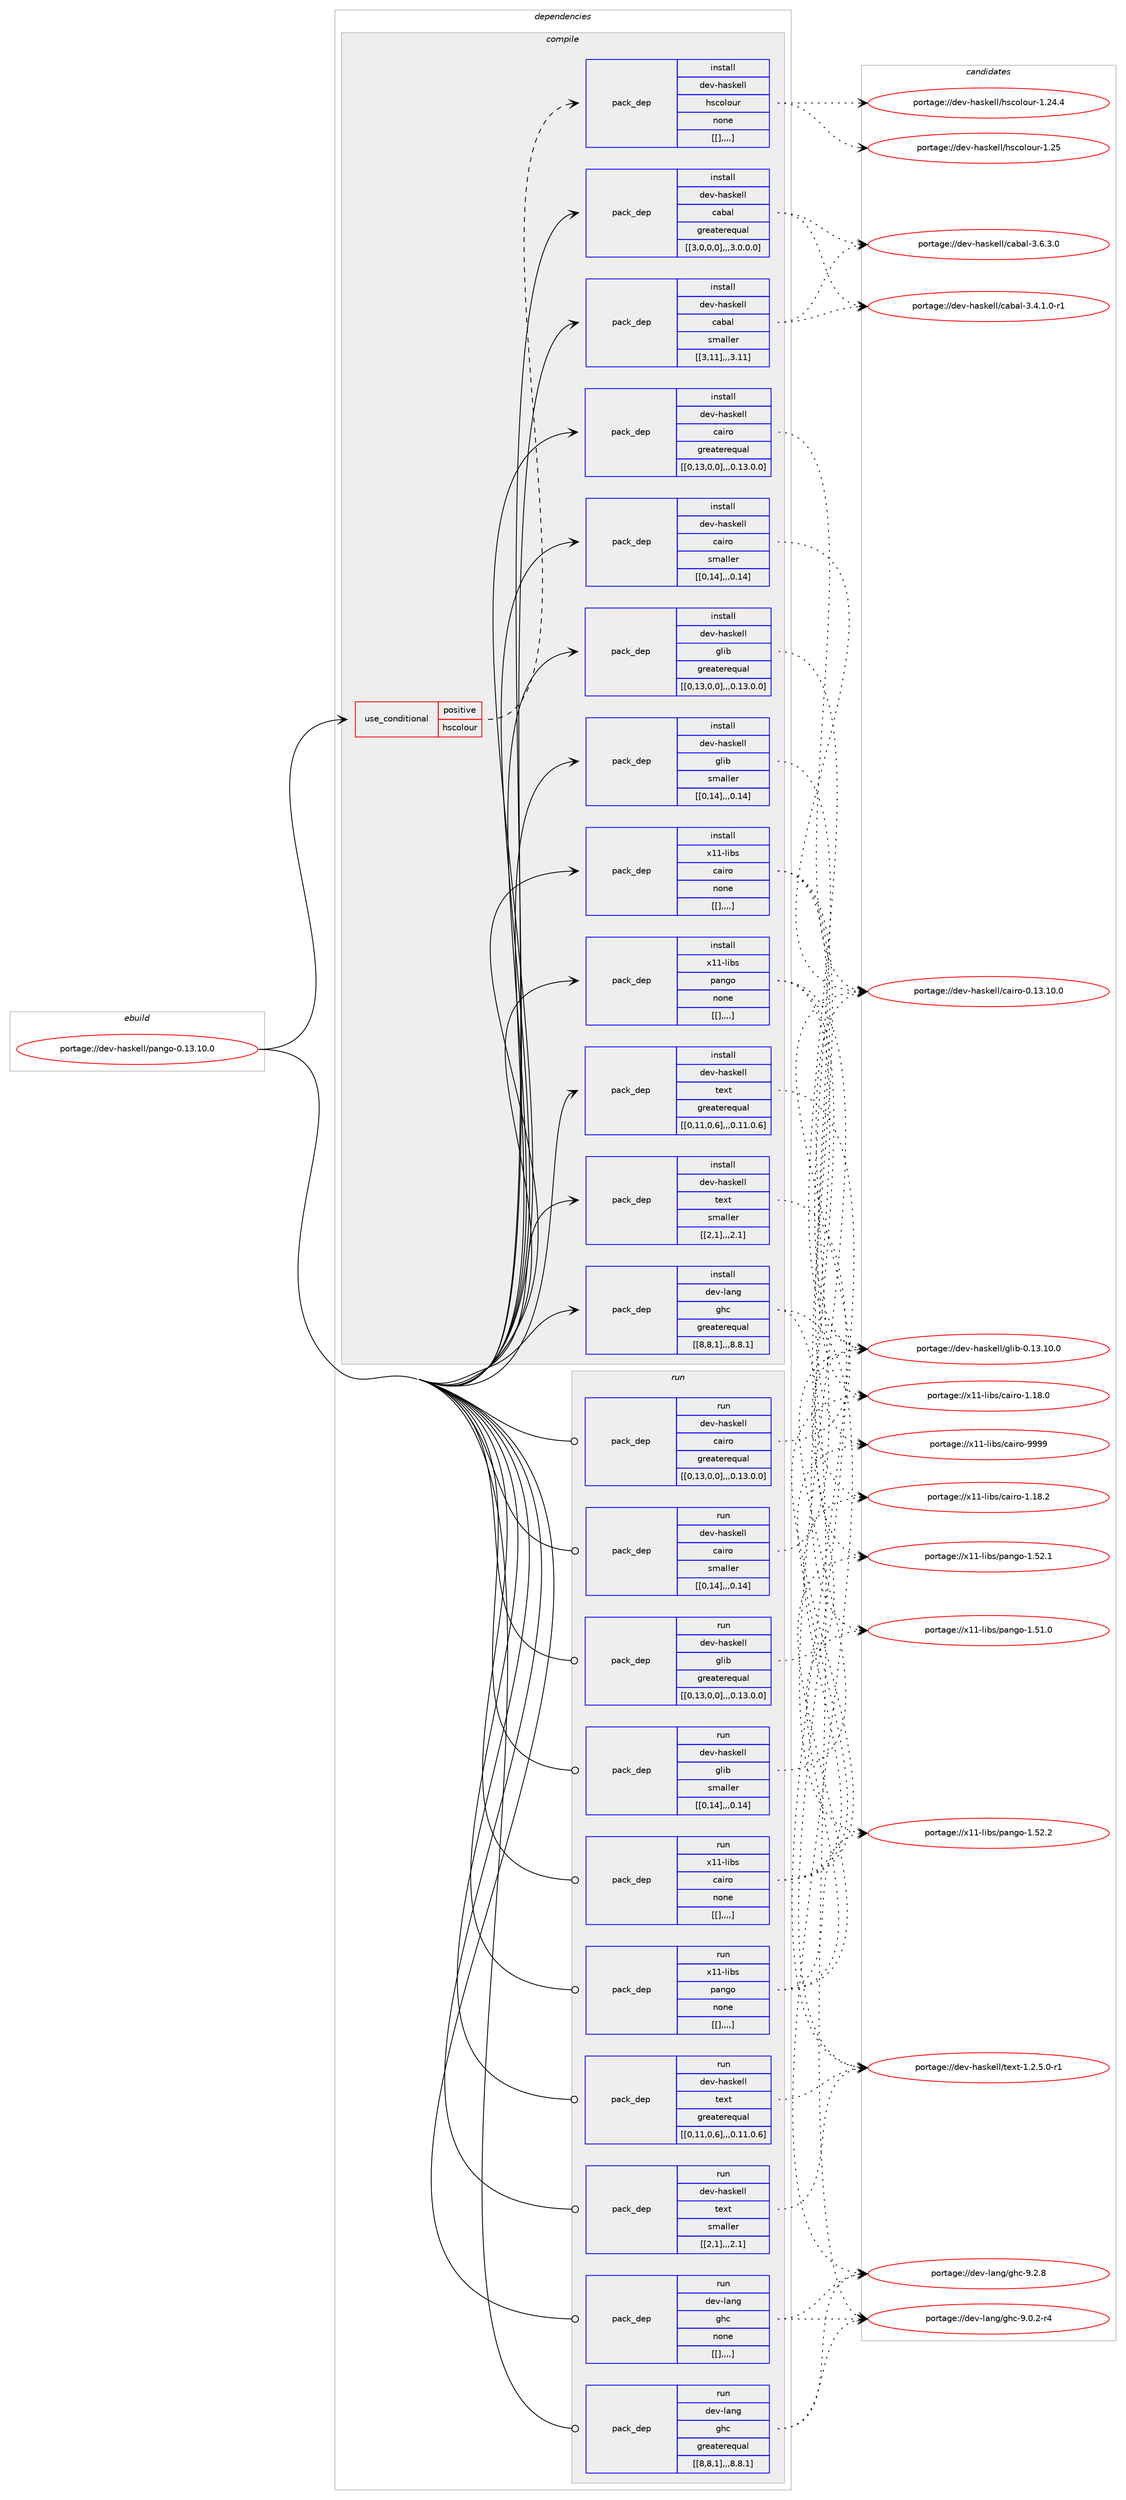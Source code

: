 digraph prolog {

# *************
# Graph options
# *************

newrank=true;
concentrate=true;
compound=true;
graph [rankdir=LR,fontname=Helvetica,fontsize=10,ranksep=1.5];#, ranksep=2.5, nodesep=0.2];
edge  [arrowhead=vee];
node  [fontname=Helvetica,fontsize=10];

# **********
# The ebuild
# **********

subgraph cluster_leftcol {
color=gray;
label=<<i>ebuild</i>>;
id [label="portage://dev-haskell/pango-0.13.10.0", color=red, width=4, href="../dev-haskell/pango-0.13.10.0.svg"];
}

# ****************
# The dependencies
# ****************

subgraph cluster_midcol {
color=gray;
label=<<i>dependencies</i>>;
subgraph cluster_compile {
fillcolor="#eeeeee";
style=filled;
label=<<i>compile</i>>;
subgraph cond21206 {
dependency86126 [label=<<TABLE BORDER="0" CELLBORDER="1" CELLSPACING="0" CELLPADDING="4"><TR><TD ROWSPAN="3" CELLPADDING="10">use_conditional</TD></TR><TR><TD>positive</TD></TR><TR><TD>hscolour</TD></TR></TABLE>>, shape=none, color=red];
subgraph pack63913 {
dependency86127 [label=<<TABLE BORDER="0" CELLBORDER="1" CELLSPACING="0" CELLPADDING="4" WIDTH="220"><TR><TD ROWSPAN="6" CELLPADDING="30">pack_dep</TD></TR><TR><TD WIDTH="110">install</TD></TR><TR><TD>dev-haskell</TD></TR><TR><TD>hscolour</TD></TR><TR><TD>none</TD></TR><TR><TD>[[],,,,]</TD></TR></TABLE>>, shape=none, color=blue];
}
dependency86126:e -> dependency86127:w [weight=20,style="dashed",arrowhead="vee"];
}
id:e -> dependency86126:w [weight=20,style="solid",arrowhead="vee"];
subgraph pack63914 {
dependency86128 [label=<<TABLE BORDER="0" CELLBORDER="1" CELLSPACING="0" CELLPADDING="4" WIDTH="220"><TR><TD ROWSPAN="6" CELLPADDING="30">pack_dep</TD></TR><TR><TD WIDTH="110">install</TD></TR><TR><TD>dev-haskell</TD></TR><TR><TD>cabal</TD></TR><TR><TD>greaterequal</TD></TR><TR><TD>[[3,0,0,0],,,3.0.0.0]</TD></TR></TABLE>>, shape=none, color=blue];
}
id:e -> dependency86128:w [weight=20,style="solid",arrowhead="vee"];
subgraph pack63915 {
dependency86129 [label=<<TABLE BORDER="0" CELLBORDER="1" CELLSPACING="0" CELLPADDING="4" WIDTH="220"><TR><TD ROWSPAN="6" CELLPADDING="30">pack_dep</TD></TR><TR><TD WIDTH="110">install</TD></TR><TR><TD>dev-haskell</TD></TR><TR><TD>cabal</TD></TR><TR><TD>smaller</TD></TR><TR><TD>[[3,11],,,3.11]</TD></TR></TABLE>>, shape=none, color=blue];
}
id:e -> dependency86129:w [weight=20,style="solid",arrowhead="vee"];
subgraph pack63916 {
dependency86130 [label=<<TABLE BORDER="0" CELLBORDER="1" CELLSPACING="0" CELLPADDING="4" WIDTH="220"><TR><TD ROWSPAN="6" CELLPADDING="30">pack_dep</TD></TR><TR><TD WIDTH="110">install</TD></TR><TR><TD>dev-haskell</TD></TR><TR><TD>cairo</TD></TR><TR><TD>greaterequal</TD></TR><TR><TD>[[0,13,0,0],,,0.13.0.0]</TD></TR></TABLE>>, shape=none, color=blue];
}
id:e -> dependency86130:w [weight=20,style="solid",arrowhead="vee"];
subgraph pack63917 {
dependency86131 [label=<<TABLE BORDER="0" CELLBORDER="1" CELLSPACING="0" CELLPADDING="4" WIDTH="220"><TR><TD ROWSPAN="6" CELLPADDING="30">pack_dep</TD></TR><TR><TD WIDTH="110">install</TD></TR><TR><TD>dev-haskell</TD></TR><TR><TD>cairo</TD></TR><TR><TD>smaller</TD></TR><TR><TD>[[0,14],,,0.14]</TD></TR></TABLE>>, shape=none, color=blue];
}
id:e -> dependency86131:w [weight=20,style="solid",arrowhead="vee"];
subgraph pack63918 {
dependency86132 [label=<<TABLE BORDER="0" CELLBORDER="1" CELLSPACING="0" CELLPADDING="4" WIDTH="220"><TR><TD ROWSPAN="6" CELLPADDING="30">pack_dep</TD></TR><TR><TD WIDTH="110">install</TD></TR><TR><TD>dev-haskell</TD></TR><TR><TD>glib</TD></TR><TR><TD>greaterequal</TD></TR><TR><TD>[[0,13,0,0],,,0.13.0.0]</TD></TR></TABLE>>, shape=none, color=blue];
}
id:e -> dependency86132:w [weight=20,style="solid",arrowhead="vee"];
subgraph pack63919 {
dependency86133 [label=<<TABLE BORDER="0" CELLBORDER="1" CELLSPACING="0" CELLPADDING="4" WIDTH="220"><TR><TD ROWSPAN="6" CELLPADDING="30">pack_dep</TD></TR><TR><TD WIDTH="110">install</TD></TR><TR><TD>dev-haskell</TD></TR><TR><TD>glib</TD></TR><TR><TD>smaller</TD></TR><TR><TD>[[0,14],,,0.14]</TD></TR></TABLE>>, shape=none, color=blue];
}
id:e -> dependency86133:w [weight=20,style="solid",arrowhead="vee"];
subgraph pack63920 {
dependency86134 [label=<<TABLE BORDER="0" CELLBORDER="1" CELLSPACING="0" CELLPADDING="4" WIDTH="220"><TR><TD ROWSPAN="6" CELLPADDING="30">pack_dep</TD></TR><TR><TD WIDTH="110">install</TD></TR><TR><TD>dev-haskell</TD></TR><TR><TD>text</TD></TR><TR><TD>greaterequal</TD></TR><TR><TD>[[0,11,0,6],,,0.11.0.6]</TD></TR></TABLE>>, shape=none, color=blue];
}
id:e -> dependency86134:w [weight=20,style="solid",arrowhead="vee"];
subgraph pack63921 {
dependency86135 [label=<<TABLE BORDER="0" CELLBORDER="1" CELLSPACING="0" CELLPADDING="4" WIDTH="220"><TR><TD ROWSPAN="6" CELLPADDING="30">pack_dep</TD></TR><TR><TD WIDTH="110">install</TD></TR><TR><TD>dev-haskell</TD></TR><TR><TD>text</TD></TR><TR><TD>smaller</TD></TR><TR><TD>[[2,1],,,2.1]</TD></TR></TABLE>>, shape=none, color=blue];
}
id:e -> dependency86135:w [weight=20,style="solid",arrowhead="vee"];
subgraph pack63922 {
dependency86136 [label=<<TABLE BORDER="0" CELLBORDER="1" CELLSPACING="0" CELLPADDING="4" WIDTH="220"><TR><TD ROWSPAN="6" CELLPADDING="30">pack_dep</TD></TR><TR><TD WIDTH="110">install</TD></TR><TR><TD>dev-lang</TD></TR><TR><TD>ghc</TD></TR><TR><TD>greaterequal</TD></TR><TR><TD>[[8,8,1],,,8.8.1]</TD></TR></TABLE>>, shape=none, color=blue];
}
id:e -> dependency86136:w [weight=20,style="solid",arrowhead="vee"];
subgraph pack63923 {
dependency86137 [label=<<TABLE BORDER="0" CELLBORDER="1" CELLSPACING="0" CELLPADDING="4" WIDTH="220"><TR><TD ROWSPAN="6" CELLPADDING="30">pack_dep</TD></TR><TR><TD WIDTH="110">install</TD></TR><TR><TD>x11-libs</TD></TR><TR><TD>cairo</TD></TR><TR><TD>none</TD></TR><TR><TD>[[],,,,]</TD></TR></TABLE>>, shape=none, color=blue];
}
id:e -> dependency86137:w [weight=20,style="solid",arrowhead="vee"];
subgraph pack63924 {
dependency86138 [label=<<TABLE BORDER="0" CELLBORDER="1" CELLSPACING="0" CELLPADDING="4" WIDTH="220"><TR><TD ROWSPAN="6" CELLPADDING="30">pack_dep</TD></TR><TR><TD WIDTH="110">install</TD></TR><TR><TD>x11-libs</TD></TR><TR><TD>pango</TD></TR><TR><TD>none</TD></TR><TR><TD>[[],,,,]</TD></TR></TABLE>>, shape=none, color=blue];
}
id:e -> dependency86138:w [weight=20,style="solid",arrowhead="vee"];
}
subgraph cluster_compileandrun {
fillcolor="#eeeeee";
style=filled;
label=<<i>compile and run</i>>;
}
subgraph cluster_run {
fillcolor="#eeeeee";
style=filled;
label=<<i>run</i>>;
subgraph pack63925 {
dependency86139 [label=<<TABLE BORDER="0" CELLBORDER="1" CELLSPACING="0" CELLPADDING="4" WIDTH="220"><TR><TD ROWSPAN="6" CELLPADDING="30">pack_dep</TD></TR><TR><TD WIDTH="110">run</TD></TR><TR><TD>dev-haskell</TD></TR><TR><TD>cairo</TD></TR><TR><TD>greaterequal</TD></TR><TR><TD>[[0,13,0,0],,,0.13.0.0]</TD></TR></TABLE>>, shape=none, color=blue];
}
id:e -> dependency86139:w [weight=20,style="solid",arrowhead="odot"];
subgraph pack63926 {
dependency86140 [label=<<TABLE BORDER="0" CELLBORDER="1" CELLSPACING="0" CELLPADDING="4" WIDTH="220"><TR><TD ROWSPAN="6" CELLPADDING="30">pack_dep</TD></TR><TR><TD WIDTH="110">run</TD></TR><TR><TD>dev-haskell</TD></TR><TR><TD>cairo</TD></TR><TR><TD>smaller</TD></TR><TR><TD>[[0,14],,,0.14]</TD></TR></TABLE>>, shape=none, color=blue];
}
id:e -> dependency86140:w [weight=20,style="solid",arrowhead="odot"];
subgraph pack63927 {
dependency86141 [label=<<TABLE BORDER="0" CELLBORDER="1" CELLSPACING="0" CELLPADDING="4" WIDTH="220"><TR><TD ROWSPAN="6" CELLPADDING="30">pack_dep</TD></TR><TR><TD WIDTH="110">run</TD></TR><TR><TD>dev-haskell</TD></TR><TR><TD>glib</TD></TR><TR><TD>greaterequal</TD></TR><TR><TD>[[0,13,0,0],,,0.13.0.0]</TD></TR></TABLE>>, shape=none, color=blue];
}
id:e -> dependency86141:w [weight=20,style="solid",arrowhead="odot"];
subgraph pack63928 {
dependency86142 [label=<<TABLE BORDER="0" CELLBORDER="1" CELLSPACING="0" CELLPADDING="4" WIDTH="220"><TR><TD ROWSPAN="6" CELLPADDING="30">pack_dep</TD></TR><TR><TD WIDTH="110">run</TD></TR><TR><TD>dev-haskell</TD></TR><TR><TD>glib</TD></TR><TR><TD>smaller</TD></TR><TR><TD>[[0,14],,,0.14]</TD></TR></TABLE>>, shape=none, color=blue];
}
id:e -> dependency86142:w [weight=20,style="solid",arrowhead="odot"];
subgraph pack63929 {
dependency86143 [label=<<TABLE BORDER="0" CELLBORDER="1" CELLSPACING="0" CELLPADDING="4" WIDTH="220"><TR><TD ROWSPAN="6" CELLPADDING="30">pack_dep</TD></TR><TR><TD WIDTH="110">run</TD></TR><TR><TD>dev-haskell</TD></TR><TR><TD>text</TD></TR><TR><TD>greaterequal</TD></TR><TR><TD>[[0,11,0,6],,,0.11.0.6]</TD></TR></TABLE>>, shape=none, color=blue];
}
id:e -> dependency86143:w [weight=20,style="solid",arrowhead="odot"];
subgraph pack63930 {
dependency86144 [label=<<TABLE BORDER="0" CELLBORDER="1" CELLSPACING="0" CELLPADDING="4" WIDTH="220"><TR><TD ROWSPAN="6" CELLPADDING="30">pack_dep</TD></TR><TR><TD WIDTH="110">run</TD></TR><TR><TD>dev-haskell</TD></TR><TR><TD>text</TD></TR><TR><TD>smaller</TD></TR><TR><TD>[[2,1],,,2.1]</TD></TR></TABLE>>, shape=none, color=blue];
}
id:e -> dependency86144:w [weight=20,style="solid",arrowhead="odot"];
subgraph pack63931 {
dependency86145 [label=<<TABLE BORDER="0" CELLBORDER="1" CELLSPACING="0" CELLPADDING="4" WIDTH="220"><TR><TD ROWSPAN="6" CELLPADDING="30">pack_dep</TD></TR><TR><TD WIDTH="110">run</TD></TR><TR><TD>dev-lang</TD></TR><TR><TD>ghc</TD></TR><TR><TD>greaterequal</TD></TR><TR><TD>[[8,8,1],,,8.8.1]</TD></TR></TABLE>>, shape=none, color=blue];
}
id:e -> dependency86145:w [weight=20,style="solid",arrowhead="odot"];
subgraph pack63932 {
dependency86146 [label=<<TABLE BORDER="0" CELLBORDER="1" CELLSPACING="0" CELLPADDING="4" WIDTH="220"><TR><TD ROWSPAN="6" CELLPADDING="30">pack_dep</TD></TR><TR><TD WIDTH="110">run</TD></TR><TR><TD>dev-lang</TD></TR><TR><TD>ghc</TD></TR><TR><TD>none</TD></TR><TR><TD>[[],,,,]</TD></TR></TABLE>>, shape=none, color=blue];
}
id:e -> dependency86146:w [weight=20,style="solid",arrowhead="odot"];
subgraph pack63933 {
dependency86147 [label=<<TABLE BORDER="0" CELLBORDER="1" CELLSPACING="0" CELLPADDING="4" WIDTH="220"><TR><TD ROWSPAN="6" CELLPADDING="30">pack_dep</TD></TR><TR><TD WIDTH="110">run</TD></TR><TR><TD>x11-libs</TD></TR><TR><TD>cairo</TD></TR><TR><TD>none</TD></TR><TR><TD>[[],,,,]</TD></TR></TABLE>>, shape=none, color=blue];
}
id:e -> dependency86147:w [weight=20,style="solid",arrowhead="odot"];
subgraph pack63934 {
dependency86148 [label=<<TABLE BORDER="0" CELLBORDER="1" CELLSPACING="0" CELLPADDING="4" WIDTH="220"><TR><TD ROWSPAN="6" CELLPADDING="30">pack_dep</TD></TR><TR><TD WIDTH="110">run</TD></TR><TR><TD>x11-libs</TD></TR><TR><TD>pango</TD></TR><TR><TD>none</TD></TR><TR><TD>[[],,,,]</TD></TR></TABLE>>, shape=none, color=blue];
}
id:e -> dependency86148:w [weight=20,style="solid",arrowhead="odot"];
}
}

# **************
# The candidates
# **************

subgraph cluster_choices {
rank=same;
color=gray;
label=<<i>candidates</i>>;

subgraph choice63913 {
color=black;
nodesep=1;
choice100101118451049711510710110810847104115991111081111171144549465053 [label="portage://dev-haskell/hscolour-1.25", color=red, width=4,href="../dev-haskell/hscolour-1.25.svg"];
choice1001011184510497115107101108108471041159911110811111711445494650524652 [label="portage://dev-haskell/hscolour-1.24.4", color=red, width=4,href="../dev-haskell/hscolour-1.24.4.svg"];
dependency86127:e -> choice100101118451049711510710110810847104115991111081111171144549465053:w [style=dotted,weight="100"];
dependency86127:e -> choice1001011184510497115107101108108471041159911110811111711445494650524652:w [style=dotted,weight="100"];
}
subgraph choice63914 {
color=black;
nodesep=1;
choice100101118451049711510710110810847999798971084551465446514648 [label="portage://dev-haskell/cabal-3.6.3.0", color=red, width=4,href="../dev-haskell/cabal-3.6.3.0.svg"];
choice1001011184510497115107101108108479997989710845514652464946484511449 [label="portage://dev-haskell/cabal-3.4.1.0-r1", color=red, width=4,href="../dev-haskell/cabal-3.4.1.0-r1.svg"];
dependency86128:e -> choice100101118451049711510710110810847999798971084551465446514648:w [style=dotted,weight="100"];
dependency86128:e -> choice1001011184510497115107101108108479997989710845514652464946484511449:w [style=dotted,weight="100"];
}
subgraph choice63915 {
color=black;
nodesep=1;
choice100101118451049711510710110810847999798971084551465446514648 [label="portage://dev-haskell/cabal-3.6.3.0", color=red, width=4,href="../dev-haskell/cabal-3.6.3.0.svg"];
choice1001011184510497115107101108108479997989710845514652464946484511449 [label="portage://dev-haskell/cabal-3.4.1.0-r1", color=red, width=4,href="../dev-haskell/cabal-3.4.1.0-r1.svg"];
dependency86129:e -> choice100101118451049711510710110810847999798971084551465446514648:w [style=dotted,weight="100"];
dependency86129:e -> choice1001011184510497115107101108108479997989710845514652464946484511449:w [style=dotted,weight="100"];
}
subgraph choice63916 {
color=black;
nodesep=1;
choice100101118451049711510710110810847999710511411145484649514649484648 [label="portage://dev-haskell/cairo-0.13.10.0", color=red, width=4,href="../dev-haskell/cairo-0.13.10.0.svg"];
dependency86130:e -> choice100101118451049711510710110810847999710511411145484649514649484648:w [style=dotted,weight="100"];
}
subgraph choice63917 {
color=black;
nodesep=1;
choice100101118451049711510710110810847999710511411145484649514649484648 [label="portage://dev-haskell/cairo-0.13.10.0", color=red, width=4,href="../dev-haskell/cairo-0.13.10.0.svg"];
dependency86131:e -> choice100101118451049711510710110810847999710511411145484649514649484648:w [style=dotted,weight="100"];
}
subgraph choice63918 {
color=black;
nodesep=1;
choice1001011184510497115107101108108471031081059845484649514649484648 [label="portage://dev-haskell/glib-0.13.10.0", color=red, width=4,href="../dev-haskell/glib-0.13.10.0.svg"];
dependency86132:e -> choice1001011184510497115107101108108471031081059845484649514649484648:w [style=dotted,weight="100"];
}
subgraph choice63919 {
color=black;
nodesep=1;
choice1001011184510497115107101108108471031081059845484649514649484648 [label="portage://dev-haskell/glib-0.13.10.0", color=red, width=4,href="../dev-haskell/glib-0.13.10.0.svg"];
dependency86133:e -> choice1001011184510497115107101108108471031081059845484649514649484648:w [style=dotted,weight="100"];
}
subgraph choice63920 {
color=black;
nodesep=1;
choice10010111845104971151071011081084711610112011645494650465346484511449 [label="portage://dev-haskell/text-1.2.5.0-r1", color=red, width=4,href="../dev-haskell/text-1.2.5.0-r1.svg"];
dependency86134:e -> choice10010111845104971151071011081084711610112011645494650465346484511449:w [style=dotted,weight="100"];
}
subgraph choice63921 {
color=black;
nodesep=1;
choice10010111845104971151071011081084711610112011645494650465346484511449 [label="portage://dev-haskell/text-1.2.5.0-r1", color=red, width=4,href="../dev-haskell/text-1.2.5.0-r1.svg"];
dependency86135:e -> choice10010111845104971151071011081084711610112011645494650465346484511449:w [style=dotted,weight="100"];
}
subgraph choice63922 {
color=black;
nodesep=1;
choice10010111845108971101034710310499455746504656 [label="portage://dev-lang/ghc-9.2.8", color=red, width=4,href="../dev-lang/ghc-9.2.8.svg"];
choice100101118451089711010347103104994557464846504511452 [label="portage://dev-lang/ghc-9.0.2-r4", color=red, width=4,href="../dev-lang/ghc-9.0.2-r4.svg"];
dependency86136:e -> choice10010111845108971101034710310499455746504656:w [style=dotted,weight="100"];
dependency86136:e -> choice100101118451089711010347103104994557464846504511452:w [style=dotted,weight="100"];
}
subgraph choice63923 {
color=black;
nodesep=1;
choice120494945108105981154799971051141114557575757 [label="portage://x11-libs/cairo-9999", color=red, width=4,href="../x11-libs/cairo-9999.svg"];
choice1204949451081059811547999710511411145494649564650 [label="portage://x11-libs/cairo-1.18.2", color=red, width=4,href="../x11-libs/cairo-1.18.2.svg"];
choice1204949451081059811547999710511411145494649564648 [label="portage://x11-libs/cairo-1.18.0", color=red, width=4,href="../x11-libs/cairo-1.18.0.svg"];
dependency86137:e -> choice120494945108105981154799971051141114557575757:w [style=dotted,weight="100"];
dependency86137:e -> choice1204949451081059811547999710511411145494649564650:w [style=dotted,weight="100"];
dependency86137:e -> choice1204949451081059811547999710511411145494649564648:w [style=dotted,weight="100"];
}
subgraph choice63924 {
color=black;
nodesep=1;
choice12049494510810598115471129711010311145494653504650 [label="portage://x11-libs/pango-1.52.2", color=red, width=4,href="../x11-libs/pango-1.52.2.svg"];
choice12049494510810598115471129711010311145494653504649 [label="portage://x11-libs/pango-1.52.1", color=red, width=4,href="../x11-libs/pango-1.52.1.svg"];
choice12049494510810598115471129711010311145494653494648 [label="portage://x11-libs/pango-1.51.0", color=red, width=4,href="../x11-libs/pango-1.51.0.svg"];
dependency86138:e -> choice12049494510810598115471129711010311145494653504650:w [style=dotted,weight="100"];
dependency86138:e -> choice12049494510810598115471129711010311145494653504649:w [style=dotted,weight="100"];
dependency86138:e -> choice12049494510810598115471129711010311145494653494648:w [style=dotted,weight="100"];
}
subgraph choice63925 {
color=black;
nodesep=1;
choice100101118451049711510710110810847999710511411145484649514649484648 [label="portage://dev-haskell/cairo-0.13.10.0", color=red, width=4,href="../dev-haskell/cairo-0.13.10.0.svg"];
dependency86139:e -> choice100101118451049711510710110810847999710511411145484649514649484648:w [style=dotted,weight="100"];
}
subgraph choice63926 {
color=black;
nodesep=1;
choice100101118451049711510710110810847999710511411145484649514649484648 [label="portage://dev-haskell/cairo-0.13.10.0", color=red, width=4,href="../dev-haskell/cairo-0.13.10.0.svg"];
dependency86140:e -> choice100101118451049711510710110810847999710511411145484649514649484648:w [style=dotted,weight="100"];
}
subgraph choice63927 {
color=black;
nodesep=1;
choice1001011184510497115107101108108471031081059845484649514649484648 [label="portage://dev-haskell/glib-0.13.10.0", color=red, width=4,href="../dev-haskell/glib-0.13.10.0.svg"];
dependency86141:e -> choice1001011184510497115107101108108471031081059845484649514649484648:w [style=dotted,weight="100"];
}
subgraph choice63928 {
color=black;
nodesep=1;
choice1001011184510497115107101108108471031081059845484649514649484648 [label="portage://dev-haskell/glib-0.13.10.0", color=red, width=4,href="../dev-haskell/glib-0.13.10.0.svg"];
dependency86142:e -> choice1001011184510497115107101108108471031081059845484649514649484648:w [style=dotted,weight="100"];
}
subgraph choice63929 {
color=black;
nodesep=1;
choice10010111845104971151071011081084711610112011645494650465346484511449 [label="portage://dev-haskell/text-1.2.5.0-r1", color=red, width=4,href="../dev-haskell/text-1.2.5.0-r1.svg"];
dependency86143:e -> choice10010111845104971151071011081084711610112011645494650465346484511449:w [style=dotted,weight="100"];
}
subgraph choice63930 {
color=black;
nodesep=1;
choice10010111845104971151071011081084711610112011645494650465346484511449 [label="portage://dev-haskell/text-1.2.5.0-r1", color=red, width=4,href="../dev-haskell/text-1.2.5.0-r1.svg"];
dependency86144:e -> choice10010111845104971151071011081084711610112011645494650465346484511449:w [style=dotted,weight="100"];
}
subgraph choice63931 {
color=black;
nodesep=1;
choice10010111845108971101034710310499455746504656 [label="portage://dev-lang/ghc-9.2.8", color=red, width=4,href="../dev-lang/ghc-9.2.8.svg"];
choice100101118451089711010347103104994557464846504511452 [label="portage://dev-lang/ghc-9.0.2-r4", color=red, width=4,href="../dev-lang/ghc-9.0.2-r4.svg"];
dependency86145:e -> choice10010111845108971101034710310499455746504656:w [style=dotted,weight="100"];
dependency86145:e -> choice100101118451089711010347103104994557464846504511452:w [style=dotted,weight="100"];
}
subgraph choice63932 {
color=black;
nodesep=1;
choice10010111845108971101034710310499455746504656 [label="portage://dev-lang/ghc-9.2.8", color=red, width=4,href="../dev-lang/ghc-9.2.8.svg"];
choice100101118451089711010347103104994557464846504511452 [label="portage://dev-lang/ghc-9.0.2-r4", color=red, width=4,href="../dev-lang/ghc-9.0.2-r4.svg"];
dependency86146:e -> choice10010111845108971101034710310499455746504656:w [style=dotted,weight="100"];
dependency86146:e -> choice100101118451089711010347103104994557464846504511452:w [style=dotted,weight="100"];
}
subgraph choice63933 {
color=black;
nodesep=1;
choice120494945108105981154799971051141114557575757 [label="portage://x11-libs/cairo-9999", color=red, width=4,href="../x11-libs/cairo-9999.svg"];
choice1204949451081059811547999710511411145494649564650 [label="portage://x11-libs/cairo-1.18.2", color=red, width=4,href="../x11-libs/cairo-1.18.2.svg"];
choice1204949451081059811547999710511411145494649564648 [label="portage://x11-libs/cairo-1.18.0", color=red, width=4,href="../x11-libs/cairo-1.18.0.svg"];
dependency86147:e -> choice120494945108105981154799971051141114557575757:w [style=dotted,weight="100"];
dependency86147:e -> choice1204949451081059811547999710511411145494649564650:w [style=dotted,weight="100"];
dependency86147:e -> choice1204949451081059811547999710511411145494649564648:w [style=dotted,weight="100"];
}
subgraph choice63934 {
color=black;
nodesep=1;
choice12049494510810598115471129711010311145494653504650 [label="portage://x11-libs/pango-1.52.2", color=red, width=4,href="../x11-libs/pango-1.52.2.svg"];
choice12049494510810598115471129711010311145494653504649 [label="portage://x11-libs/pango-1.52.1", color=red, width=4,href="../x11-libs/pango-1.52.1.svg"];
choice12049494510810598115471129711010311145494653494648 [label="portage://x11-libs/pango-1.51.0", color=red, width=4,href="../x11-libs/pango-1.51.0.svg"];
dependency86148:e -> choice12049494510810598115471129711010311145494653504650:w [style=dotted,weight="100"];
dependency86148:e -> choice12049494510810598115471129711010311145494653504649:w [style=dotted,weight="100"];
dependency86148:e -> choice12049494510810598115471129711010311145494653494648:w [style=dotted,weight="100"];
}
}

}
